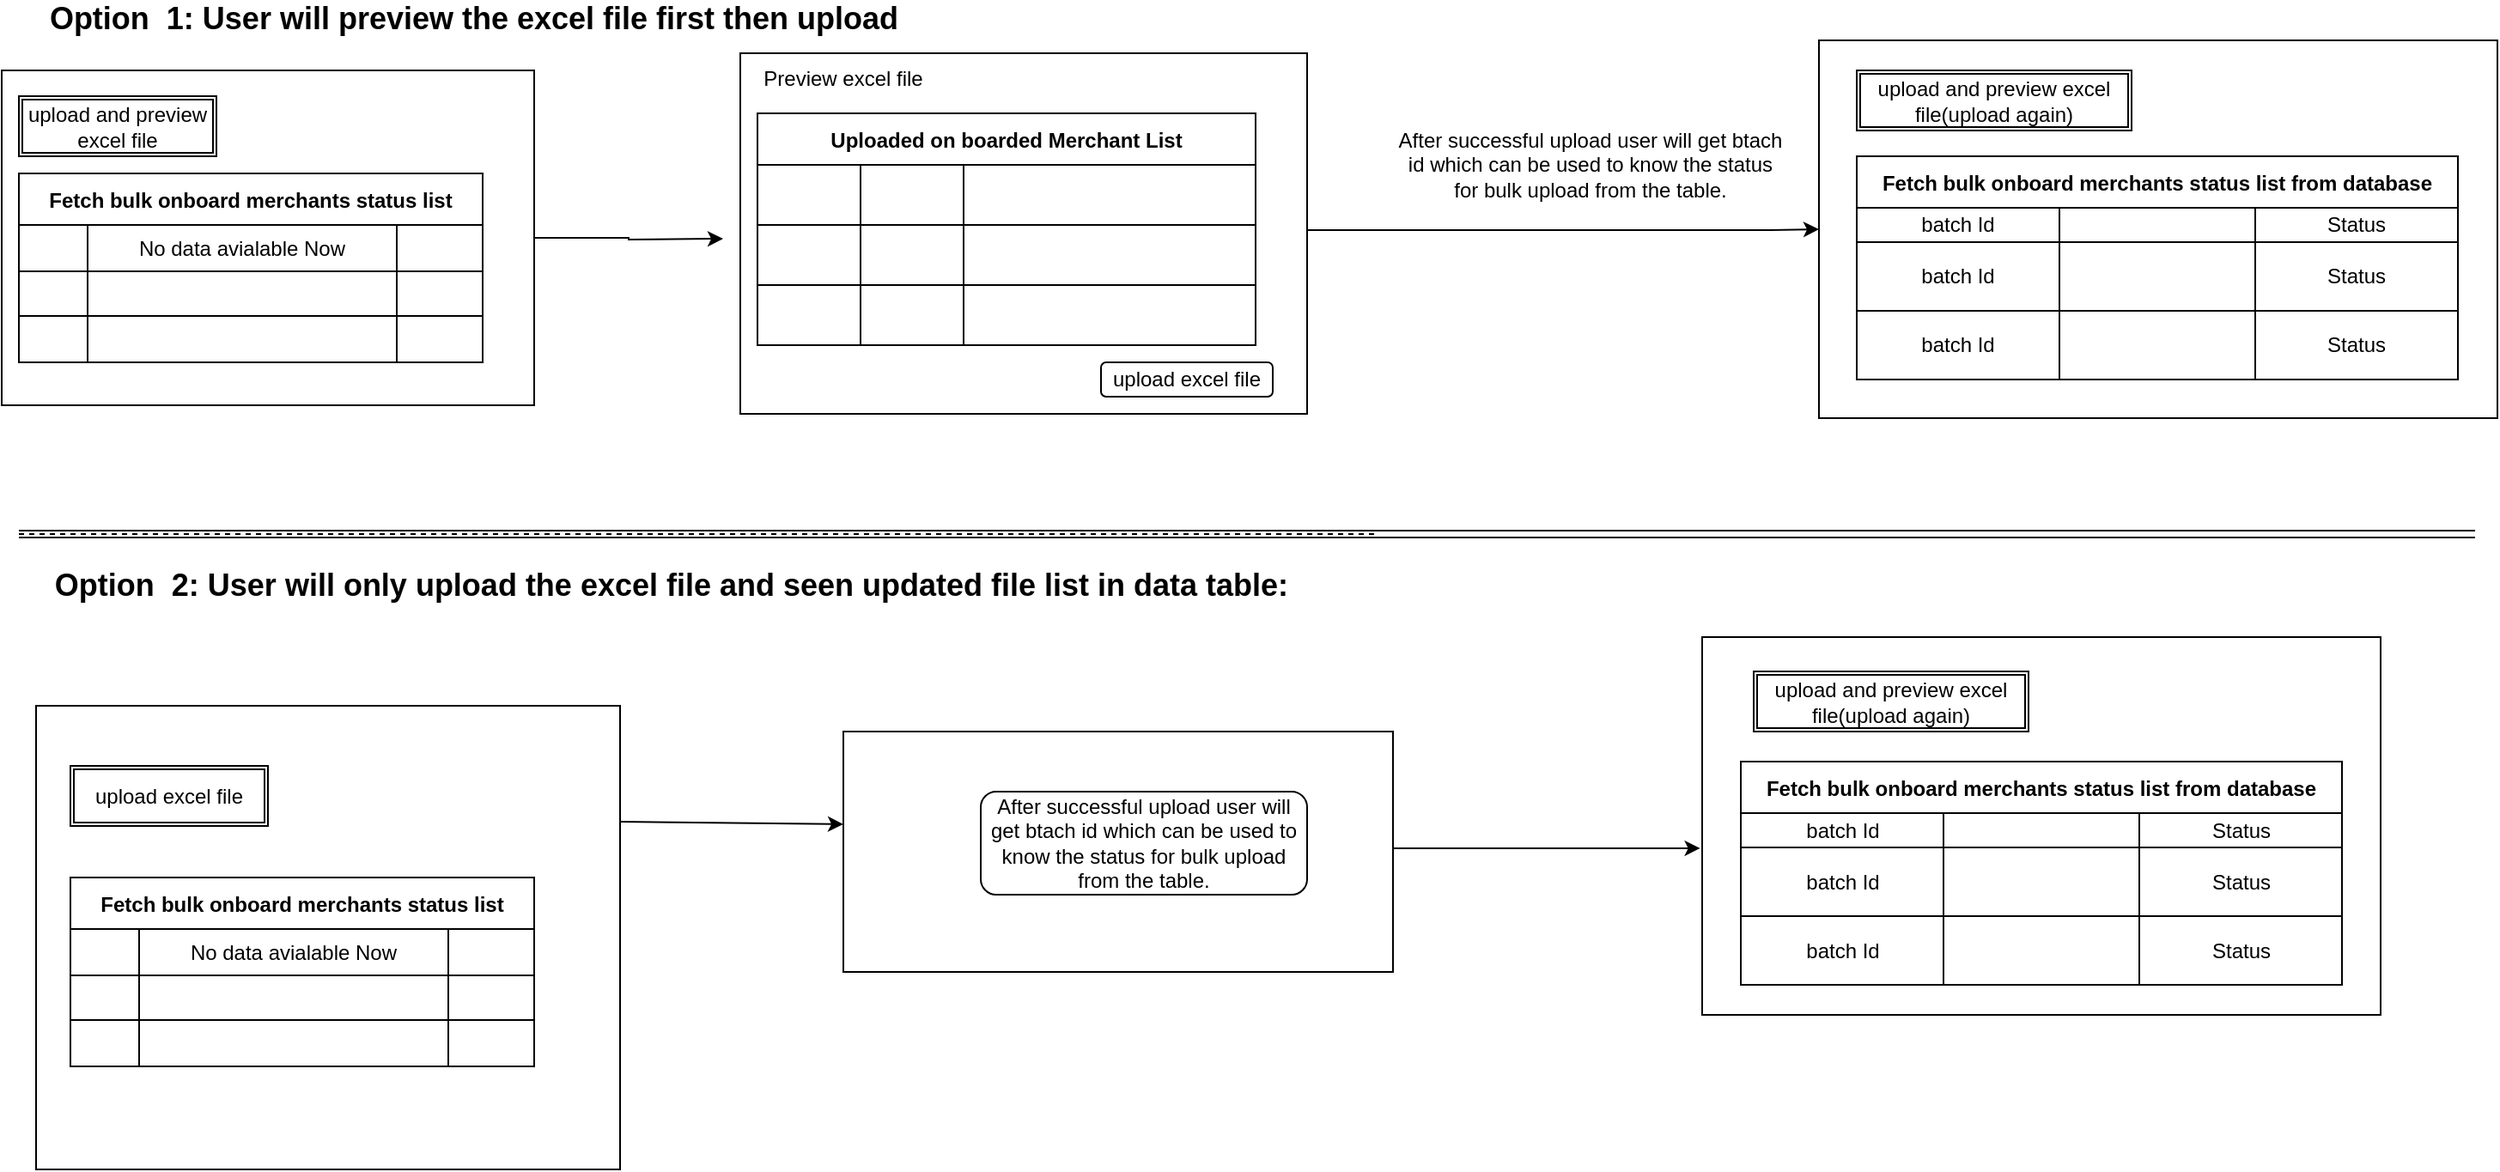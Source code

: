 <mxfile version="14.8.2" type="github">
  <diagram id="iu9soF175dnIHMrGtUAB" name="Page-1">
    <mxGraphModel dx="1595" dy="774" grid="1" gridSize="10" guides="1" tooltips="1" connect="1" arrows="1" fold="1" page="1" pageScale="1" pageWidth="850" pageHeight="1100" math="0" shadow="0">
      <root>
        <mxCell id="0" />
        <mxCell id="1" parent="0" />
        <mxCell id="Zur8WcbYSqsSACDa6_yI-3" style="edgeStyle=orthogonalEdgeStyle;rounded=0;orthogonalLoop=1;jettySize=auto;html=1;" edge="1" parent="1" source="InqaxpvknE1-JUGwuAyR-2">
          <mxGeometry relative="1" as="geometry">
            <mxPoint x="440" y="208" as="targetPoint" />
          </mxGeometry>
        </mxCell>
        <mxCell id="InqaxpvknE1-JUGwuAyR-2" value="" style="rounded=0;whiteSpace=wrap;html=1;" parent="1" vertex="1">
          <mxGeometry x="20" y="110" width="310" height="195" as="geometry" />
        </mxCell>
        <mxCell id="InqaxpvknE1-JUGwuAyR-16" value="upload and preview excel file" style="shape=ext;double=1;rounded=0;whiteSpace=wrap;html=1;" parent="1" vertex="1">
          <mxGeometry x="30" y="125" width="115" height="35" as="geometry" />
        </mxCell>
        <mxCell id="Zur8WcbYSqsSACDa6_yI-19" style="edgeStyle=orthogonalEdgeStyle;rounded=0;orthogonalLoop=1;jettySize=auto;html=1;exitX=1;exitY=0.5;exitDx=0;exitDy=0;entryX=0;entryY=0.5;entryDx=0;entryDy=0;" edge="1" parent="1" source="InqaxpvknE1-JUGwuAyR-19" target="Zur8WcbYSqsSACDa6_yI-4">
          <mxGeometry relative="1" as="geometry">
            <mxPoint x="1040" y="205" as="targetPoint" />
            <Array as="points">
              <mxPoint x="780" y="203" />
              <mxPoint x="1050" y="203" />
            </Array>
          </mxGeometry>
        </mxCell>
        <mxCell id="InqaxpvknE1-JUGwuAyR-19" value="" style="rounded=0;whiteSpace=wrap;html=1;" parent="1" vertex="1">
          <mxGeometry x="450" y="100" width="330" height="210" as="geometry" />
        </mxCell>
        <mxCell id="InqaxpvknE1-JUGwuAyR-20" value="Uploaded on boarded Merchant List" style="shape=table;startSize=30;container=1;collapsible=0;childLayout=tableLayout;fontStyle=1;align=center;" parent="1" vertex="1">
          <mxGeometry x="460" y="135" width="290" height="135" as="geometry" />
        </mxCell>
        <mxCell id="InqaxpvknE1-JUGwuAyR-21" value="" style="shape=partialRectangle;html=1;whiteSpace=wrap;collapsible=0;dropTarget=0;pointerEvents=0;fillColor=none;top=0;left=0;bottom=0;right=0;points=[[0,0.5],[1,0.5]];portConstraint=eastwest;" parent="InqaxpvknE1-JUGwuAyR-20" vertex="1">
          <mxGeometry y="30" width="290" height="35" as="geometry" />
        </mxCell>
        <mxCell id="InqaxpvknE1-JUGwuAyR-22" value="" style="shape=partialRectangle;html=1;whiteSpace=wrap;connectable=0;fillColor=none;top=0;left=0;bottom=0;right=0;overflow=hidden;" parent="InqaxpvknE1-JUGwuAyR-21" vertex="1">
          <mxGeometry width="60" height="35" as="geometry" />
        </mxCell>
        <mxCell id="InqaxpvknE1-JUGwuAyR-23" value="" style="shape=partialRectangle;html=1;whiteSpace=wrap;connectable=0;fillColor=none;top=0;left=0;bottom=0;right=0;overflow=hidden;" parent="InqaxpvknE1-JUGwuAyR-21" vertex="1">
          <mxGeometry x="60" width="60" height="35" as="geometry" />
        </mxCell>
        <mxCell id="InqaxpvknE1-JUGwuAyR-24" value="" style="shape=partialRectangle;html=1;whiteSpace=wrap;connectable=0;fillColor=none;top=0;left=0;bottom=0;right=0;overflow=hidden;" parent="InqaxpvknE1-JUGwuAyR-21" vertex="1">
          <mxGeometry x="120" width="170" height="35" as="geometry" />
        </mxCell>
        <mxCell id="InqaxpvknE1-JUGwuAyR-25" value="" style="shape=partialRectangle;html=1;whiteSpace=wrap;collapsible=0;dropTarget=0;pointerEvents=0;fillColor=none;top=0;left=0;bottom=0;right=0;points=[[0,0.5],[1,0.5]];portConstraint=eastwest;" parent="InqaxpvknE1-JUGwuAyR-20" vertex="1">
          <mxGeometry y="65" width="290" height="35" as="geometry" />
        </mxCell>
        <mxCell id="InqaxpvknE1-JUGwuAyR-26" value="" style="shape=partialRectangle;html=1;whiteSpace=wrap;connectable=0;fillColor=none;top=0;left=0;bottom=0;right=0;overflow=hidden;" parent="InqaxpvknE1-JUGwuAyR-25" vertex="1">
          <mxGeometry width="60" height="35" as="geometry" />
        </mxCell>
        <mxCell id="InqaxpvknE1-JUGwuAyR-27" value="" style="shape=partialRectangle;html=1;whiteSpace=wrap;connectable=0;fillColor=none;top=0;left=0;bottom=0;right=0;overflow=hidden;" parent="InqaxpvknE1-JUGwuAyR-25" vertex="1">
          <mxGeometry x="60" width="60" height="35" as="geometry" />
        </mxCell>
        <mxCell id="InqaxpvknE1-JUGwuAyR-28" value="" style="shape=partialRectangle;html=1;whiteSpace=wrap;connectable=0;fillColor=none;top=0;left=0;bottom=0;right=0;overflow=hidden;" parent="InqaxpvknE1-JUGwuAyR-25" vertex="1">
          <mxGeometry x="120" width="170" height="35" as="geometry" />
        </mxCell>
        <mxCell id="InqaxpvknE1-JUGwuAyR-29" value="" style="shape=partialRectangle;html=1;whiteSpace=wrap;collapsible=0;dropTarget=0;pointerEvents=0;fillColor=none;top=0;left=0;bottom=0;right=0;points=[[0,0.5],[1,0.5]];portConstraint=eastwest;" parent="InqaxpvknE1-JUGwuAyR-20" vertex="1">
          <mxGeometry y="100" width="290" height="35" as="geometry" />
        </mxCell>
        <mxCell id="InqaxpvknE1-JUGwuAyR-30" value="" style="shape=partialRectangle;html=1;whiteSpace=wrap;connectable=0;fillColor=none;top=0;left=0;bottom=0;right=0;overflow=hidden;" parent="InqaxpvknE1-JUGwuAyR-29" vertex="1">
          <mxGeometry width="60" height="35" as="geometry" />
        </mxCell>
        <mxCell id="InqaxpvknE1-JUGwuAyR-31" value="" style="shape=partialRectangle;html=1;whiteSpace=wrap;connectable=0;fillColor=none;top=0;left=0;bottom=0;right=0;overflow=hidden;" parent="InqaxpvknE1-JUGwuAyR-29" vertex="1">
          <mxGeometry x="60" width="60" height="35" as="geometry" />
        </mxCell>
        <mxCell id="InqaxpvknE1-JUGwuAyR-32" value="" style="shape=partialRectangle;html=1;whiteSpace=wrap;connectable=0;fillColor=none;top=0;left=0;bottom=0;right=0;overflow=hidden;" parent="InqaxpvknE1-JUGwuAyR-29" vertex="1">
          <mxGeometry x="120" width="170" height="35" as="geometry" />
        </mxCell>
        <mxCell id="InqaxpvknE1-JUGwuAyR-34" value="upload excel file" style="rounded=1;whiteSpace=wrap;html=1;" parent="1" vertex="1">
          <mxGeometry x="660" y="280" width="100" height="20" as="geometry" />
        </mxCell>
        <mxCell id="InqaxpvknE1-JUGwuAyR-35" value="Preview excel file" style="text;html=1;strokeColor=none;fillColor=none;align=center;verticalAlign=middle;whiteSpace=wrap;rounded=0;" parent="1" vertex="1">
          <mxGeometry x="425" y="105" width="170" height="20" as="geometry" />
        </mxCell>
        <mxCell id="InqaxpvknE1-JUGwuAyR-36" value="" style="rounded=0;whiteSpace=wrap;html=1;" parent="1" vertex="1">
          <mxGeometry x="40" y="480" width="340" height="270" as="geometry" />
        </mxCell>
        <mxCell id="InqaxpvknE1-JUGwuAyR-38" value="upload excel file" style="shape=ext;double=1;rounded=0;whiteSpace=wrap;html=1;" parent="1" vertex="1">
          <mxGeometry x="60" y="515" width="115" height="35" as="geometry" />
        </mxCell>
        <mxCell id="InqaxpvknE1-JUGwuAyR-39" value="" style="endArrow=classic;html=1;entryX=0;entryY=0.5;entryDx=0;entryDy=0;exitX=1;exitY=0.25;exitDx=0;exitDy=0;" parent="1" edge="1" source="InqaxpvknE1-JUGwuAyR-36">
          <mxGeometry width="50" height="50" relative="1" as="geometry">
            <mxPoint x="450" y="549.5" as="sourcePoint" />
            <mxPoint x="510" y="549" as="targetPoint" />
            <Array as="points" />
          </mxGeometry>
        </mxCell>
        <mxCell id="Zur8WcbYSqsSACDa6_yI-48" style="edgeStyle=orthogonalEdgeStyle;rounded=0;orthogonalLoop=1;jettySize=auto;html=1;exitX=1;exitY=0.5;exitDx=0;exitDy=0;entryX=-0.003;entryY=0.559;entryDx=0;entryDy=0;entryPerimeter=0;" edge="1" parent="1" source="InqaxpvknE1-JUGwuAyR-40" target="InqaxpvknE1-JUGwuAyR-42">
          <mxGeometry relative="1" as="geometry">
            <mxPoint x="1000" y="510" as="targetPoint" />
            <Array as="points">
              <mxPoint x="830" y="563" />
            </Array>
          </mxGeometry>
        </mxCell>
        <mxCell id="InqaxpvknE1-JUGwuAyR-40" value="" style="rounded=0;whiteSpace=wrap;html=1;" parent="1" vertex="1">
          <mxGeometry x="510" y="495" width="320" height="140" as="geometry" />
        </mxCell>
        <mxCell id="InqaxpvknE1-JUGwuAyR-41" value="After successful upload user will get btach id which can be used to know the status for bulk upload from the table." style="rounded=1;whiteSpace=wrap;html=1;" parent="1" vertex="1">
          <mxGeometry x="590" y="530" width="190" height="60" as="geometry" />
        </mxCell>
        <mxCell id="InqaxpvknE1-JUGwuAyR-42" value="" style="rounded=0;whiteSpace=wrap;html=1;" parent="1" vertex="1">
          <mxGeometry x="1010" y="440" width="395" height="220" as="geometry" />
        </mxCell>
        <mxCell id="InqaxpvknE1-JUGwuAyR-58" value="&lt;b&gt;&lt;font style=&quot;font-size: 18px&quot;&gt;Option&amp;nbsp; 1: User will preview the excel file first then upload&lt;/font&gt;&lt;/b&gt;" style="text;html=1;strokeColor=none;fillColor=none;align=center;verticalAlign=middle;whiteSpace=wrap;rounded=0;" parent="1" vertex="1">
          <mxGeometry x="30" y="70" width="530" height="20" as="geometry" />
        </mxCell>
        <mxCell id="InqaxpvknE1-JUGwuAyR-59" value="&lt;b&gt;&lt;font style=&quot;font-size: 18px&quot;&gt;Option&amp;nbsp; 2: User will only upload the excel file and seen updated file list in data table:&lt;/font&gt;&lt;/b&gt;" style="text;html=1;strokeColor=none;fillColor=none;align=center;verticalAlign=middle;whiteSpace=wrap;rounded=0;" parent="1" vertex="1">
          <mxGeometry x="40" y="400" width="740" height="20" as="geometry" />
        </mxCell>
        <mxCell id="InqaxpvknE1-JUGwuAyR-61" value="" style="endArrow=none;dashed=1;html=1;" parent="1" edge="1">
          <mxGeometry width="50" height="50" relative="1" as="geometry">
            <mxPoint x="30" y="380" as="sourcePoint" />
            <mxPoint x="820" y="380" as="targetPoint" />
            <Array as="points">
              <mxPoint x="430" y="380" />
            </Array>
          </mxGeometry>
        </mxCell>
        <mxCell id="InqaxpvknE1-JUGwuAyR-62" value="" style="shape=link;html=1;" parent="1" edge="1">
          <mxGeometry width="100" relative="1" as="geometry">
            <mxPoint x="30" y="380" as="sourcePoint" />
            <mxPoint x="1460" y="380" as="targetPoint" />
          </mxGeometry>
        </mxCell>
        <mxCell id="Zur8WcbYSqsSACDa6_yI-4" value="" style="rounded=0;whiteSpace=wrap;html=1;" vertex="1" parent="1">
          <mxGeometry x="1078" y="92.5" width="395" height="220" as="geometry" />
        </mxCell>
        <mxCell id="Zur8WcbYSqsSACDa6_yI-6" value="Fetch bulk onboard merchants status list" style="shape=table;startSize=30;container=1;collapsible=0;childLayout=tableLayout;fontStyle=1;align=center;" vertex="1" parent="1">
          <mxGeometry x="30" y="170" width="270" height="110" as="geometry" />
        </mxCell>
        <mxCell id="Zur8WcbYSqsSACDa6_yI-7" value="" style="shape=partialRectangle;html=1;whiteSpace=wrap;collapsible=0;dropTarget=0;pointerEvents=0;fillColor=none;top=0;left=0;bottom=0;right=0;points=[[0,0.5],[1,0.5]];portConstraint=eastwest;" vertex="1" parent="Zur8WcbYSqsSACDa6_yI-6">
          <mxGeometry y="30" width="270" height="27" as="geometry" />
        </mxCell>
        <mxCell id="Zur8WcbYSqsSACDa6_yI-8" value="" style="shape=partialRectangle;html=1;whiteSpace=wrap;connectable=0;fillColor=none;top=0;left=0;bottom=0;right=0;overflow=hidden;" vertex="1" parent="Zur8WcbYSqsSACDa6_yI-7">
          <mxGeometry width="40" height="27" as="geometry" />
        </mxCell>
        <mxCell id="Zur8WcbYSqsSACDa6_yI-9" value="No data avialable Now" style="shape=partialRectangle;html=1;whiteSpace=wrap;connectable=0;fillColor=none;top=0;left=0;bottom=0;right=0;overflow=hidden;" vertex="1" parent="Zur8WcbYSqsSACDa6_yI-7">
          <mxGeometry x="40" width="180" height="27" as="geometry" />
        </mxCell>
        <mxCell id="Zur8WcbYSqsSACDa6_yI-10" value="" style="shape=partialRectangle;html=1;whiteSpace=wrap;connectable=0;fillColor=none;top=0;left=0;bottom=0;right=0;overflow=hidden;" vertex="1" parent="Zur8WcbYSqsSACDa6_yI-7">
          <mxGeometry x="220" width="50" height="27" as="geometry" />
        </mxCell>
        <mxCell id="Zur8WcbYSqsSACDa6_yI-11" value="" style="shape=partialRectangle;html=1;whiteSpace=wrap;collapsible=0;dropTarget=0;pointerEvents=0;fillColor=none;top=0;left=0;bottom=0;right=0;points=[[0,0.5],[1,0.5]];portConstraint=eastwest;" vertex="1" parent="Zur8WcbYSqsSACDa6_yI-6">
          <mxGeometry y="57" width="270" height="26" as="geometry" />
        </mxCell>
        <mxCell id="Zur8WcbYSqsSACDa6_yI-12" value="" style="shape=partialRectangle;html=1;whiteSpace=wrap;connectable=0;fillColor=none;top=0;left=0;bottom=0;right=0;overflow=hidden;" vertex="1" parent="Zur8WcbYSqsSACDa6_yI-11">
          <mxGeometry width="40" height="26" as="geometry" />
        </mxCell>
        <mxCell id="Zur8WcbYSqsSACDa6_yI-13" value="" style="shape=partialRectangle;html=1;whiteSpace=wrap;connectable=0;fillColor=none;top=0;left=0;bottom=0;right=0;overflow=hidden;" vertex="1" parent="Zur8WcbYSqsSACDa6_yI-11">
          <mxGeometry x="40" width="180" height="26" as="geometry" />
        </mxCell>
        <mxCell id="Zur8WcbYSqsSACDa6_yI-14" value="" style="shape=partialRectangle;html=1;whiteSpace=wrap;connectable=0;fillColor=none;top=0;left=0;bottom=0;right=0;overflow=hidden;" vertex="1" parent="Zur8WcbYSqsSACDa6_yI-11">
          <mxGeometry x="220" width="50" height="26" as="geometry" />
        </mxCell>
        <mxCell id="Zur8WcbYSqsSACDa6_yI-15" value="" style="shape=partialRectangle;html=1;whiteSpace=wrap;collapsible=0;dropTarget=0;pointerEvents=0;fillColor=none;top=0;left=0;bottom=0;right=0;points=[[0,0.5],[1,0.5]];portConstraint=eastwest;" vertex="1" parent="Zur8WcbYSqsSACDa6_yI-6">
          <mxGeometry y="83" width="270" height="27" as="geometry" />
        </mxCell>
        <mxCell id="Zur8WcbYSqsSACDa6_yI-16" value="" style="shape=partialRectangle;html=1;whiteSpace=wrap;connectable=0;fillColor=none;top=0;left=0;bottom=0;right=0;overflow=hidden;" vertex="1" parent="Zur8WcbYSqsSACDa6_yI-15">
          <mxGeometry width="40" height="27" as="geometry" />
        </mxCell>
        <mxCell id="Zur8WcbYSqsSACDa6_yI-17" value="" style="shape=partialRectangle;html=1;whiteSpace=wrap;connectable=0;fillColor=none;top=0;left=0;bottom=0;right=0;overflow=hidden;" vertex="1" parent="Zur8WcbYSqsSACDa6_yI-15">
          <mxGeometry x="40" width="180" height="27" as="geometry" />
        </mxCell>
        <mxCell id="Zur8WcbYSqsSACDa6_yI-18" value="" style="shape=partialRectangle;html=1;whiteSpace=wrap;connectable=0;fillColor=none;top=0;left=0;bottom=0;right=0;overflow=hidden;" vertex="1" parent="Zur8WcbYSqsSACDa6_yI-15">
          <mxGeometry x="220" width="50" height="27" as="geometry" />
        </mxCell>
        <mxCell id="Zur8WcbYSqsSACDa6_yI-20" value="After successful upload user will get btach id which can be used to know the status for bulk upload from the table." style="text;html=1;strokeColor=none;fillColor=none;align=center;verticalAlign=middle;whiteSpace=wrap;rounded=0;" vertex="1" parent="1">
          <mxGeometry x="830" y="130" width="230" height="70" as="geometry" />
        </mxCell>
        <mxCell id="Zur8WcbYSqsSACDa6_yI-34" value="Fetch bulk onboard merchants status list from database" style="shape=table;startSize=30;container=1;collapsible=0;childLayout=tableLayout;fontStyle=1;align=center;" vertex="1" parent="1">
          <mxGeometry x="1100" y="160" width="350" height="130" as="geometry" />
        </mxCell>
        <mxCell id="Zur8WcbYSqsSACDa6_yI-35" value="" style="shape=partialRectangle;html=1;whiteSpace=wrap;collapsible=0;dropTarget=0;pointerEvents=0;fillColor=none;top=0;left=0;bottom=0;right=0;points=[[0,0.5],[1,0.5]];portConstraint=eastwest;" vertex="1" parent="Zur8WcbYSqsSACDa6_yI-34">
          <mxGeometry y="30" width="350" height="20" as="geometry" />
        </mxCell>
        <mxCell id="Zur8WcbYSqsSACDa6_yI-36" value="batch Id" style="shape=partialRectangle;html=1;whiteSpace=wrap;connectable=0;fillColor=none;top=0;left=0;bottom=0;right=0;overflow=hidden;" vertex="1" parent="Zur8WcbYSqsSACDa6_yI-35">
          <mxGeometry width="118" height="20" as="geometry" />
        </mxCell>
        <mxCell id="Zur8WcbYSqsSACDa6_yI-37" value="" style="shape=partialRectangle;html=1;whiteSpace=wrap;connectable=0;fillColor=none;top=0;left=0;bottom=0;right=0;overflow=hidden;" vertex="1" parent="Zur8WcbYSqsSACDa6_yI-35">
          <mxGeometry x="118" width="114" height="20" as="geometry" />
        </mxCell>
        <mxCell id="Zur8WcbYSqsSACDa6_yI-38" value="Status" style="shape=partialRectangle;html=1;whiteSpace=wrap;connectable=0;fillColor=none;top=0;left=0;bottom=0;right=0;overflow=hidden;" vertex="1" parent="Zur8WcbYSqsSACDa6_yI-35">
          <mxGeometry x="232" width="118" height="20" as="geometry" />
        </mxCell>
        <mxCell id="Zur8WcbYSqsSACDa6_yI-39" value="" style="shape=partialRectangle;html=1;whiteSpace=wrap;collapsible=0;dropTarget=0;pointerEvents=0;fillColor=none;top=0;left=0;bottom=0;right=0;points=[[0,0.5],[1,0.5]];portConstraint=eastwest;" vertex="1" parent="Zur8WcbYSqsSACDa6_yI-34">
          <mxGeometry y="50" width="350" height="40" as="geometry" />
        </mxCell>
        <mxCell id="Zur8WcbYSqsSACDa6_yI-40" value="&lt;span&gt;batch Id&lt;/span&gt;" style="shape=partialRectangle;html=1;whiteSpace=wrap;connectable=0;fillColor=none;top=0;left=0;bottom=0;right=0;overflow=hidden;" vertex="1" parent="Zur8WcbYSqsSACDa6_yI-39">
          <mxGeometry width="118" height="40" as="geometry" />
        </mxCell>
        <mxCell id="Zur8WcbYSqsSACDa6_yI-41" value="" style="shape=partialRectangle;html=1;whiteSpace=wrap;connectable=0;fillColor=none;top=0;left=0;bottom=0;right=0;overflow=hidden;" vertex="1" parent="Zur8WcbYSqsSACDa6_yI-39">
          <mxGeometry x="118" width="114" height="40" as="geometry" />
        </mxCell>
        <mxCell id="Zur8WcbYSqsSACDa6_yI-42" value="&lt;span&gt;Status&lt;/span&gt;" style="shape=partialRectangle;html=1;whiteSpace=wrap;connectable=0;fillColor=none;top=0;left=0;bottom=0;right=0;overflow=hidden;" vertex="1" parent="Zur8WcbYSqsSACDa6_yI-39">
          <mxGeometry x="232" width="118" height="40" as="geometry" />
        </mxCell>
        <mxCell id="Zur8WcbYSqsSACDa6_yI-43" value="" style="shape=partialRectangle;html=1;whiteSpace=wrap;collapsible=0;dropTarget=0;pointerEvents=0;fillColor=none;top=0;left=0;bottom=0;right=0;points=[[0,0.5],[1,0.5]];portConstraint=eastwest;" vertex="1" parent="Zur8WcbYSqsSACDa6_yI-34">
          <mxGeometry y="90" width="350" height="40" as="geometry" />
        </mxCell>
        <mxCell id="Zur8WcbYSqsSACDa6_yI-44" value="&lt;span&gt;batch Id&lt;/span&gt;" style="shape=partialRectangle;html=1;whiteSpace=wrap;connectable=0;fillColor=none;top=0;left=0;bottom=0;right=0;overflow=hidden;" vertex="1" parent="Zur8WcbYSqsSACDa6_yI-43">
          <mxGeometry width="118" height="40" as="geometry" />
        </mxCell>
        <mxCell id="Zur8WcbYSqsSACDa6_yI-45" value="" style="shape=partialRectangle;html=1;whiteSpace=wrap;connectable=0;fillColor=none;top=0;left=0;bottom=0;right=0;overflow=hidden;" vertex="1" parent="Zur8WcbYSqsSACDa6_yI-43">
          <mxGeometry x="118" width="114" height="40" as="geometry" />
        </mxCell>
        <mxCell id="Zur8WcbYSqsSACDa6_yI-46" value="&lt;span&gt;Status&lt;/span&gt;" style="shape=partialRectangle;html=1;whiteSpace=wrap;connectable=0;fillColor=none;top=0;left=0;bottom=0;right=0;overflow=hidden;" vertex="1" parent="Zur8WcbYSqsSACDa6_yI-43">
          <mxGeometry x="232" width="118" height="40" as="geometry" />
        </mxCell>
        <mxCell id="Zur8WcbYSqsSACDa6_yI-47" value="upload and preview excel file(upload again)" style="shape=ext;double=1;rounded=0;whiteSpace=wrap;html=1;" vertex="1" parent="1">
          <mxGeometry x="1100" y="110" width="160" height="35" as="geometry" />
        </mxCell>
        <mxCell id="Zur8WcbYSqsSACDa6_yI-49" value="Fetch bulk onboard merchants status list from database" style="shape=table;startSize=30;container=1;collapsible=0;childLayout=tableLayout;fontStyle=1;align=center;" vertex="1" parent="1">
          <mxGeometry x="1032.5" y="512.5" width="350" height="130" as="geometry" />
        </mxCell>
        <mxCell id="Zur8WcbYSqsSACDa6_yI-50" value="" style="shape=partialRectangle;html=1;whiteSpace=wrap;collapsible=0;dropTarget=0;pointerEvents=0;fillColor=none;top=0;left=0;bottom=0;right=0;points=[[0,0.5],[1,0.5]];portConstraint=eastwest;" vertex="1" parent="Zur8WcbYSqsSACDa6_yI-49">
          <mxGeometry y="30" width="350" height="20" as="geometry" />
        </mxCell>
        <mxCell id="Zur8WcbYSqsSACDa6_yI-51" value="batch Id" style="shape=partialRectangle;html=1;whiteSpace=wrap;connectable=0;fillColor=none;top=0;left=0;bottom=0;right=0;overflow=hidden;" vertex="1" parent="Zur8WcbYSqsSACDa6_yI-50">
          <mxGeometry width="118" height="20" as="geometry" />
        </mxCell>
        <mxCell id="Zur8WcbYSqsSACDa6_yI-52" value="" style="shape=partialRectangle;html=1;whiteSpace=wrap;connectable=0;fillColor=none;top=0;left=0;bottom=0;right=0;overflow=hidden;" vertex="1" parent="Zur8WcbYSqsSACDa6_yI-50">
          <mxGeometry x="118" width="114" height="20" as="geometry" />
        </mxCell>
        <mxCell id="Zur8WcbYSqsSACDa6_yI-53" value="Status" style="shape=partialRectangle;html=1;whiteSpace=wrap;connectable=0;fillColor=none;top=0;left=0;bottom=0;right=0;overflow=hidden;" vertex="1" parent="Zur8WcbYSqsSACDa6_yI-50">
          <mxGeometry x="232" width="118" height="20" as="geometry" />
        </mxCell>
        <mxCell id="Zur8WcbYSqsSACDa6_yI-54" value="" style="shape=partialRectangle;html=1;whiteSpace=wrap;collapsible=0;dropTarget=0;pointerEvents=0;fillColor=none;top=0;left=0;bottom=0;right=0;points=[[0,0.5],[1,0.5]];portConstraint=eastwest;" vertex="1" parent="Zur8WcbYSqsSACDa6_yI-49">
          <mxGeometry y="50" width="350" height="40" as="geometry" />
        </mxCell>
        <mxCell id="Zur8WcbYSqsSACDa6_yI-55" value="&lt;span&gt;batch Id&lt;/span&gt;" style="shape=partialRectangle;html=1;whiteSpace=wrap;connectable=0;fillColor=none;top=0;left=0;bottom=0;right=0;overflow=hidden;" vertex="1" parent="Zur8WcbYSqsSACDa6_yI-54">
          <mxGeometry width="118" height="40" as="geometry" />
        </mxCell>
        <mxCell id="Zur8WcbYSqsSACDa6_yI-56" value="" style="shape=partialRectangle;html=1;whiteSpace=wrap;connectable=0;fillColor=none;top=0;left=0;bottom=0;right=0;overflow=hidden;" vertex="1" parent="Zur8WcbYSqsSACDa6_yI-54">
          <mxGeometry x="118" width="114" height="40" as="geometry" />
        </mxCell>
        <mxCell id="Zur8WcbYSqsSACDa6_yI-57" value="&lt;span&gt;Status&lt;/span&gt;" style="shape=partialRectangle;html=1;whiteSpace=wrap;connectable=0;fillColor=none;top=0;left=0;bottom=0;right=0;overflow=hidden;" vertex="1" parent="Zur8WcbYSqsSACDa6_yI-54">
          <mxGeometry x="232" width="118" height="40" as="geometry" />
        </mxCell>
        <mxCell id="Zur8WcbYSqsSACDa6_yI-58" value="" style="shape=partialRectangle;html=1;whiteSpace=wrap;collapsible=0;dropTarget=0;pointerEvents=0;fillColor=none;top=0;left=0;bottom=0;right=0;points=[[0,0.5],[1,0.5]];portConstraint=eastwest;" vertex="1" parent="Zur8WcbYSqsSACDa6_yI-49">
          <mxGeometry y="90" width="350" height="40" as="geometry" />
        </mxCell>
        <mxCell id="Zur8WcbYSqsSACDa6_yI-59" value="&lt;span&gt;batch Id&lt;/span&gt;" style="shape=partialRectangle;html=1;whiteSpace=wrap;connectable=0;fillColor=none;top=0;left=0;bottom=0;right=0;overflow=hidden;" vertex="1" parent="Zur8WcbYSqsSACDa6_yI-58">
          <mxGeometry width="118" height="40" as="geometry" />
        </mxCell>
        <mxCell id="Zur8WcbYSqsSACDa6_yI-60" value="" style="shape=partialRectangle;html=1;whiteSpace=wrap;connectable=0;fillColor=none;top=0;left=0;bottom=0;right=0;overflow=hidden;" vertex="1" parent="Zur8WcbYSqsSACDa6_yI-58">
          <mxGeometry x="118" width="114" height="40" as="geometry" />
        </mxCell>
        <mxCell id="Zur8WcbYSqsSACDa6_yI-61" value="&lt;span&gt;Status&lt;/span&gt;" style="shape=partialRectangle;html=1;whiteSpace=wrap;connectable=0;fillColor=none;top=0;left=0;bottom=0;right=0;overflow=hidden;" vertex="1" parent="Zur8WcbYSqsSACDa6_yI-58">
          <mxGeometry x="232" width="118" height="40" as="geometry" />
        </mxCell>
        <mxCell id="Zur8WcbYSqsSACDa6_yI-62" value="Fetch bulk onboard merchants status list" style="shape=table;startSize=30;container=1;collapsible=0;childLayout=tableLayout;fontStyle=1;align=center;" vertex="1" parent="1">
          <mxGeometry x="60" y="580" width="270" height="110" as="geometry" />
        </mxCell>
        <mxCell id="Zur8WcbYSqsSACDa6_yI-63" value="" style="shape=partialRectangle;html=1;whiteSpace=wrap;collapsible=0;dropTarget=0;pointerEvents=0;fillColor=none;top=0;left=0;bottom=0;right=0;points=[[0,0.5],[1,0.5]];portConstraint=eastwest;" vertex="1" parent="Zur8WcbYSqsSACDa6_yI-62">
          <mxGeometry y="30" width="270" height="27" as="geometry" />
        </mxCell>
        <mxCell id="Zur8WcbYSqsSACDa6_yI-64" value="" style="shape=partialRectangle;html=1;whiteSpace=wrap;connectable=0;fillColor=none;top=0;left=0;bottom=0;right=0;overflow=hidden;" vertex="1" parent="Zur8WcbYSqsSACDa6_yI-63">
          <mxGeometry width="40" height="27" as="geometry" />
        </mxCell>
        <mxCell id="Zur8WcbYSqsSACDa6_yI-65" value="No data avialable Now" style="shape=partialRectangle;html=1;whiteSpace=wrap;connectable=0;fillColor=none;top=0;left=0;bottom=0;right=0;overflow=hidden;" vertex="1" parent="Zur8WcbYSqsSACDa6_yI-63">
          <mxGeometry x="40" width="180" height="27" as="geometry" />
        </mxCell>
        <mxCell id="Zur8WcbYSqsSACDa6_yI-66" value="" style="shape=partialRectangle;html=1;whiteSpace=wrap;connectable=0;fillColor=none;top=0;left=0;bottom=0;right=0;overflow=hidden;" vertex="1" parent="Zur8WcbYSqsSACDa6_yI-63">
          <mxGeometry x="220" width="50" height="27" as="geometry" />
        </mxCell>
        <mxCell id="Zur8WcbYSqsSACDa6_yI-67" value="" style="shape=partialRectangle;html=1;whiteSpace=wrap;collapsible=0;dropTarget=0;pointerEvents=0;fillColor=none;top=0;left=0;bottom=0;right=0;points=[[0,0.5],[1,0.5]];portConstraint=eastwest;" vertex="1" parent="Zur8WcbYSqsSACDa6_yI-62">
          <mxGeometry y="57" width="270" height="26" as="geometry" />
        </mxCell>
        <mxCell id="Zur8WcbYSqsSACDa6_yI-68" value="" style="shape=partialRectangle;html=1;whiteSpace=wrap;connectable=0;fillColor=none;top=0;left=0;bottom=0;right=0;overflow=hidden;" vertex="1" parent="Zur8WcbYSqsSACDa6_yI-67">
          <mxGeometry width="40" height="26" as="geometry" />
        </mxCell>
        <mxCell id="Zur8WcbYSqsSACDa6_yI-69" value="" style="shape=partialRectangle;html=1;whiteSpace=wrap;connectable=0;fillColor=none;top=0;left=0;bottom=0;right=0;overflow=hidden;" vertex="1" parent="Zur8WcbYSqsSACDa6_yI-67">
          <mxGeometry x="40" width="180" height="26" as="geometry" />
        </mxCell>
        <mxCell id="Zur8WcbYSqsSACDa6_yI-70" value="" style="shape=partialRectangle;html=1;whiteSpace=wrap;connectable=0;fillColor=none;top=0;left=0;bottom=0;right=0;overflow=hidden;" vertex="1" parent="Zur8WcbYSqsSACDa6_yI-67">
          <mxGeometry x="220" width="50" height="26" as="geometry" />
        </mxCell>
        <mxCell id="Zur8WcbYSqsSACDa6_yI-71" value="" style="shape=partialRectangle;html=1;whiteSpace=wrap;collapsible=0;dropTarget=0;pointerEvents=0;fillColor=none;top=0;left=0;bottom=0;right=0;points=[[0,0.5],[1,0.5]];portConstraint=eastwest;" vertex="1" parent="Zur8WcbYSqsSACDa6_yI-62">
          <mxGeometry y="83" width="270" height="27" as="geometry" />
        </mxCell>
        <mxCell id="Zur8WcbYSqsSACDa6_yI-72" value="" style="shape=partialRectangle;html=1;whiteSpace=wrap;connectable=0;fillColor=none;top=0;left=0;bottom=0;right=0;overflow=hidden;" vertex="1" parent="Zur8WcbYSqsSACDa6_yI-71">
          <mxGeometry width="40" height="27" as="geometry" />
        </mxCell>
        <mxCell id="Zur8WcbYSqsSACDa6_yI-73" value="" style="shape=partialRectangle;html=1;whiteSpace=wrap;connectable=0;fillColor=none;top=0;left=0;bottom=0;right=0;overflow=hidden;" vertex="1" parent="Zur8WcbYSqsSACDa6_yI-71">
          <mxGeometry x="40" width="180" height="27" as="geometry" />
        </mxCell>
        <mxCell id="Zur8WcbYSqsSACDa6_yI-74" value="" style="shape=partialRectangle;html=1;whiteSpace=wrap;connectable=0;fillColor=none;top=0;left=0;bottom=0;right=0;overflow=hidden;" vertex="1" parent="Zur8WcbYSqsSACDa6_yI-71">
          <mxGeometry x="220" width="50" height="27" as="geometry" />
        </mxCell>
        <mxCell id="Zur8WcbYSqsSACDa6_yI-75" value="upload and preview excel file(upload again)" style="shape=ext;double=1;rounded=0;whiteSpace=wrap;html=1;" vertex="1" parent="1">
          <mxGeometry x="1040" y="460" width="160" height="35" as="geometry" />
        </mxCell>
      </root>
    </mxGraphModel>
  </diagram>
</mxfile>

